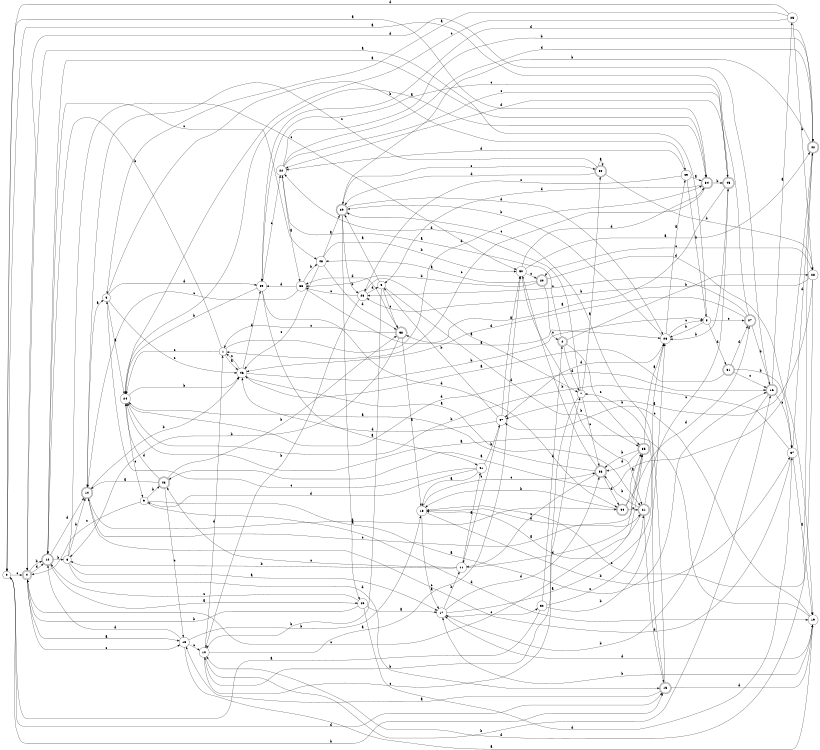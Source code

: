 digraph n41_10 {
__start0 [label="" shape="none"];

rankdir=LR;
size="8,5";

s0 [style="filled", color="black", fillcolor="white" shape="circle", label="0"];
s1 [style="filled", color="black", fillcolor="white" shape="circle", label="1"];
s2 [style="rounded,filled", color="black", fillcolor="white" shape="doublecircle", label="2"];
s3 [style="filled", color="black", fillcolor="white" shape="circle", label="3"];
s4 [style="rounded,filled", color="black", fillcolor="white" shape="doublecircle", label="4"];
s5 [style="filled", color="black", fillcolor="white" shape="circle", label="5"];
s6 [style="filled", color="black", fillcolor="white" shape="circle", label="6"];
s7 [style="filled", color="black", fillcolor="white" shape="circle", label="7"];
s8 [style="filled", color="black", fillcolor="white" shape="circle", label="8"];
s9 [style="filled", color="black", fillcolor="white" shape="circle", label="9"];
s10 [style="filled", color="black", fillcolor="white" shape="circle", label="10"];
s11 [style="filled", color="black", fillcolor="white" shape="circle", label="11"];
s12 [style="rounded,filled", color="black", fillcolor="white" shape="doublecircle", label="12"];
s13 [style="filled", color="black", fillcolor="white" shape="circle", label="13"];
s14 [style="rounded,filled", color="black", fillcolor="white" shape="doublecircle", label="14"];
s15 [style="rounded,filled", color="black", fillcolor="white" shape="doublecircle", label="15"];
s16 [style="rounded,filled", color="black", fillcolor="white" shape="doublecircle", label="16"];
s17 [style="filled", color="black", fillcolor="white" shape="circle", label="17"];
s18 [style="filled", color="black", fillcolor="white" shape="circle", label="18"];
s19 [style="filled", color="black", fillcolor="white" shape="circle", label="19"];
s20 [style="rounded,filled", color="black", fillcolor="white" shape="doublecircle", label="20"];
s21 [style="rounded,filled", color="black", fillcolor="white" shape="doublecircle", label="21"];
s22 [style="filled", color="black", fillcolor="white" shape="circle", label="22"];
s23 [style="filled", color="black", fillcolor="white" shape="circle", label="23"];
s24 [style="filled", color="black", fillcolor="white" shape="circle", label="24"];
s25 [style="filled", color="black", fillcolor="white" shape="circle", label="25"];
s26 [style="filled", color="black", fillcolor="white" shape="circle", label="26"];
s27 [style="rounded,filled", color="black", fillcolor="white" shape="doublecircle", label="27"];
s28 [style="filled", color="black", fillcolor="white" shape="circle", label="28"];
s29 [style="rounded,filled", color="black", fillcolor="white" shape="doublecircle", label="29"];
s30 [style="rounded,filled", color="black", fillcolor="white" shape="doublecircle", label="30"];
s31 [style="rounded,filled", color="black", fillcolor="white" shape="doublecircle", label="31"];
s32 [style="filled", color="black", fillcolor="white" shape="circle", label="32"];
s33 [style="filled", color="black", fillcolor="white" shape="circle", label="33"];
s34 [style="rounded,filled", color="black", fillcolor="white" shape="doublecircle", label="34"];
s35 [style="rounded,filled", color="black", fillcolor="white" shape="doublecircle", label="35"];
s36 [style="rounded,filled", color="black", fillcolor="white" shape="doublecircle", label="36"];
s37 [style="filled", color="black", fillcolor="white" shape="circle", label="37"];
s38 [style="rounded,filled", color="black", fillcolor="white" shape="doublecircle", label="38"];
s39 [style="filled", color="black", fillcolor="white" shape="circle", label="39"];
s40 [style="filled", color="black", fillcolor="white" shape="circle", label="40"];
s41 [style="filled", color="black", fillcolor="white" shape="circle", label="41"];
s42 [style="rounded,filled", color="black", fillcolor="white" shape="doublecircle", label="42"];
s43 [style="rounded,filled", color="black", fillcolor="white" shape="doublecircle", label="43"];
s44 [style="rounded,filled", color="black", fillcolor="white" shape="doublecircle", label="44"];
s45 [style="rounded,filled", color="black", fillcolor="white" shape="doublecircle", label="45"];
s46 [style="filled", color="black", fillcolor="white" shape="circle", label="46"];
s47 [style="filled", color="black", fillcolor="white" shape="circle", label="47"];
s48 [style="filled", color="black", fillcolor="white" shape="circle", label="48"];
s49 [style="filled", color="black", fillcolor="white" shape="circle", label="49"];
s50 [style="filled", color="black", fillcolor="white" shape="circle", label="50"];
s0 -> s34 [label="a"];
s0 -> s15 [label="b"];
s0 -> s4 [label="c"];
s0 -> s15 [label="d"];
s1 -> s46 [label="a"];
s1 -> s12 [label="b"];
s1 -> s24 [label="c"];
s1 -> s34 [label="d"];
s2 -> s22 [label="a"];
s2 -> s28 [label="b"];
s2 -> s35 [label="c"];
s2 -> s7 [label="d"];
s3 -> s24 [label="a"];
s3 -> s49 [label="b"];
s3 -> s46 [label="c"];
s3 -> s39 [label="d"];
s4 -> s13 [label="a"];
s4 -> s12 [label="b"];
s4 -> s13 [label="c"];
s4 -> s12 [label="d"];
s5 -> s29 [label="a"];
s5 -> s10 [label="b"];
s5 -> s38 [label="c"];
s5 -> s35 [label="d"];
s6 -> s17 [label="a"];
s6 -> s14 [label="b"];
s6 -> s50 [label="c"];
s6 -> s15 [label="d"];
s7 -> s30 [label="a"];
s7 -> s10 [label="b"];
s7 -> s36 [label="c"];
s7 -> s22 [label="d"];
s8 -> s4 [label="a"];
s8 -> s26 [label="b"];
s8 -> s27 [label="c"];
s8 -> s31 [label="d"];
s9 -> s16 [label="a"];
s9 -> s43 [label="b"];
s9 -> s4 [label="c"];
s9 -> s19 [label="d"];
s10 -> s50 [label="a"];
s10 -> s16 [label="b"];
s10 -> s7 [label="c"];
s10 -> s1 [label="d"];
s11 -> s41 [label="a"];
s11 -> s6 [label="b"];
s11 -> s43 [label="c"];
s11 -> s35 [label="d"];
s12 -> s40 [label="a"];
s12 -> s6 [label="b"];
s12 -> s48 [label="c"];
s12 -> s14 [label="d"];
s13 -> s19 [label="a"];
s13 -> s18 [label="b"];
s13 -> s10 [label="c"];
s13 -> s12 [label="d"];
s14 -> s3 [label="a"];
s14 -> s46 [label="b"];
s14 -> s35 [label="c"];
s14 -> s44 [label="d"];
s15 -> s13 [label="a"];
s15 -> s7 [label="b"];
s15 -> s29 [label="c"];
s15 -> s19 [label="d"];
s16 -> s25 [label="a"];
s16 -> s17 [label="b"];
s16 -> s37 [label="c"];
s16 -> s4 [label="d"];
s17 -> s26 [label="a"];
s17 -> s11 [label="b"];
s17 -> s32 [label="c"];
s17 -> s36 [label="d"];
s18 -> s17 [label="a"];
s18 -> s37 [label="b"];
s18 -> s36 [label="c"];
s18 -> s21 [label="d"];
s19 -> s24 [label="a"];
s19 -> s17 [label="b"];
s19 -> s47 [label="c"];
s19 -> s17 [label="d"];
s20 -> s48 [label="a"];
s20 -> s33 [label="b"];
s20 -> s2 [label="c"];
s20 -> s19 [label="d"];
s21 -> s18 [label="a"];
s21 -> s36 [label="b"];
s21 -> s45 [label="c"];
s21 -> s15 [label="d"];
s22 -> s33 [label="a"];
s22 -> s42 [label="b"];
s22 -> s45 [label="c"];
s22 -> s42 [label="d"];
s23 -> s7 [label="a"];
s23 -> s10 [label="b"];
s23 -> s33 [label="c"];
s23 -> s5 [label="d"];
s24 -> s34 [label="a"];
s24 -> s46 [label="b"];
s24 -> s9 [label="c"];
s24 -> s16 [label="d"];
s25 -> s3 [label="a"];
s25 -> s28 [label="b"];
s25 -> s24 [label="c"];
s25 -> s0 [label="d"];
s26 -> s49 [label="a"];
s26 -> s29 [label="b"];
s26 -> s8 [label="c"];
s26 -> s47 [label="d"];
s27 -> s0 [label="a"];
s27 -> s16 [label="b"];
s27 -> s23 [label="c"];
s27 -> s46 [label="d"];
s28 -> s47 [label="a"];
s28 -> s23 [label="b"];
s28 -> s20 [label="c"];
s28 -> s10 [label="d"];
s29 -> s40 [label="a"];
s29 -> s23 [label="b"];
s29 -> s30 [label="c"];
s29 -> s26 [label="d"];
s30 -> s30 [label="a"];
s30 -> s28 [label="b"];
s30 -> s14 [label="c"];
s30 -> s29 [label="d"];
s31 -> s46 [label="a"];
s31 -> s37 [label="b"];
s31 -> s16 [label="c"];
s31 -> s27 [label="d"];
s32 -> s0 [label="a"];
s32 -> s26 [label="b"];
s32 -> s21 [label="c"];
s32 -> s2 [label="d"];
s33 -> s26 [label="a"];
s33 -> s48 [label="b"];
s33 -> s14 [label="c"];
s33 -> s39 [label="d"];
s34 -> s12 [label="a"];
s34 -> s45 [label="b"];
s34 -> s1 [label="c"];
s34 -> s5 [label="d"];
s35 -> s26 [label="a"];
s35 -> s36 [label="b"];
s35 -> s4 [label="c"];
s35 -> s36 [label="d"];
s36 -> s24 [label="a"];
s36 -> s50 [label="b"];
s36 -> s11 [label="c"];
s36 -> s44 [label="d"];
s37 -> s19 [label="a"];
s37 -> s24 [label="b"];
s37 -> s14 [label="c"];
s37 -> s42 [label="d"];
s38 -> s18 [label="a"];
s38 -> s6 [label="b"];
s38 -> s1 [label="c"];
s38 -> s33 [label="d"];
s39 -> s41 [label="a"];
s39 -> s24 [label="b"];
s39 -> s22 [label="c"];
s39 -> s44 [label="d"];
s40 -> s17 [label="a"];
s40 -> s4 [label="b"];
s40 -> s12 [label="c"];
s40 -> s37 [label="d"];
s41 -> s18 [label="a"];
s41 -> s47 [label="b"];
s41 -> s3 [label="c"];
s41 -> s9 [label="d"];
s42 -> s43 [label="a"];
s42 -> s29 [label="b"];
s42 -> s18 [label="c"];
s42 -> s39 [label="d"];
s43 -> s14 [label="a"];
s43 -> s38 [label="b"];
s43 -> s13 [label="c"];
s43 -> s24 [label="d"];
s44 -> s35 [label="a"];
s44 -> s18 [label="b"];
s44 -> s21 [label="c"];
s44 -> s27 [label="d"];
s45 -> s38 [label="a"];
s45 -> s26 [label="b"];
s45 -> s39 [label="c"];
s45 -> s22 [label="d"];
s46 -> s21 [label="a"];
s46 -> s8 [label="b"];
s46 -> s1 [label="c"];
s46 -> s39 [label="d"];
s47 -> s50 [label="a"];
s47 -> s5 [label="b"];
s47 -> s11 [label="c"];
s47 -> s46 [label="d"];
s48 -> s29 [label="a"];
s48 -> s50 [label="b"];
s48 -> s46 [label="c"];
s48 -> s38 [label="d"];
s49 -> s34 [label="a"];
s49 -> s8 [label="b"];
s49 -> s23 [label="c"];
s49 -> s22 [label="d"];
s50 -> s42 [label="a"];
s50 -> s21 [label="b"];
s50 -> s20 [label="c"];
s50 -> s34 [label="d"];

}